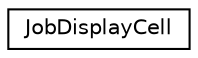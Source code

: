 digraph G
{
  edge [fontname="Helvetica",fontsize="10",labelfontname="Helvetica",labelfontsize="10"];
  node [fontname="Helvetica",fontsize="10",shape=record];
  rankdir="LR";
  Node1 [label="JobDisplayCell",height=0.2,width=0.4,color="black", fillcolor="white", style="filled",URL="$interface_job_display_cell.html"];
}
